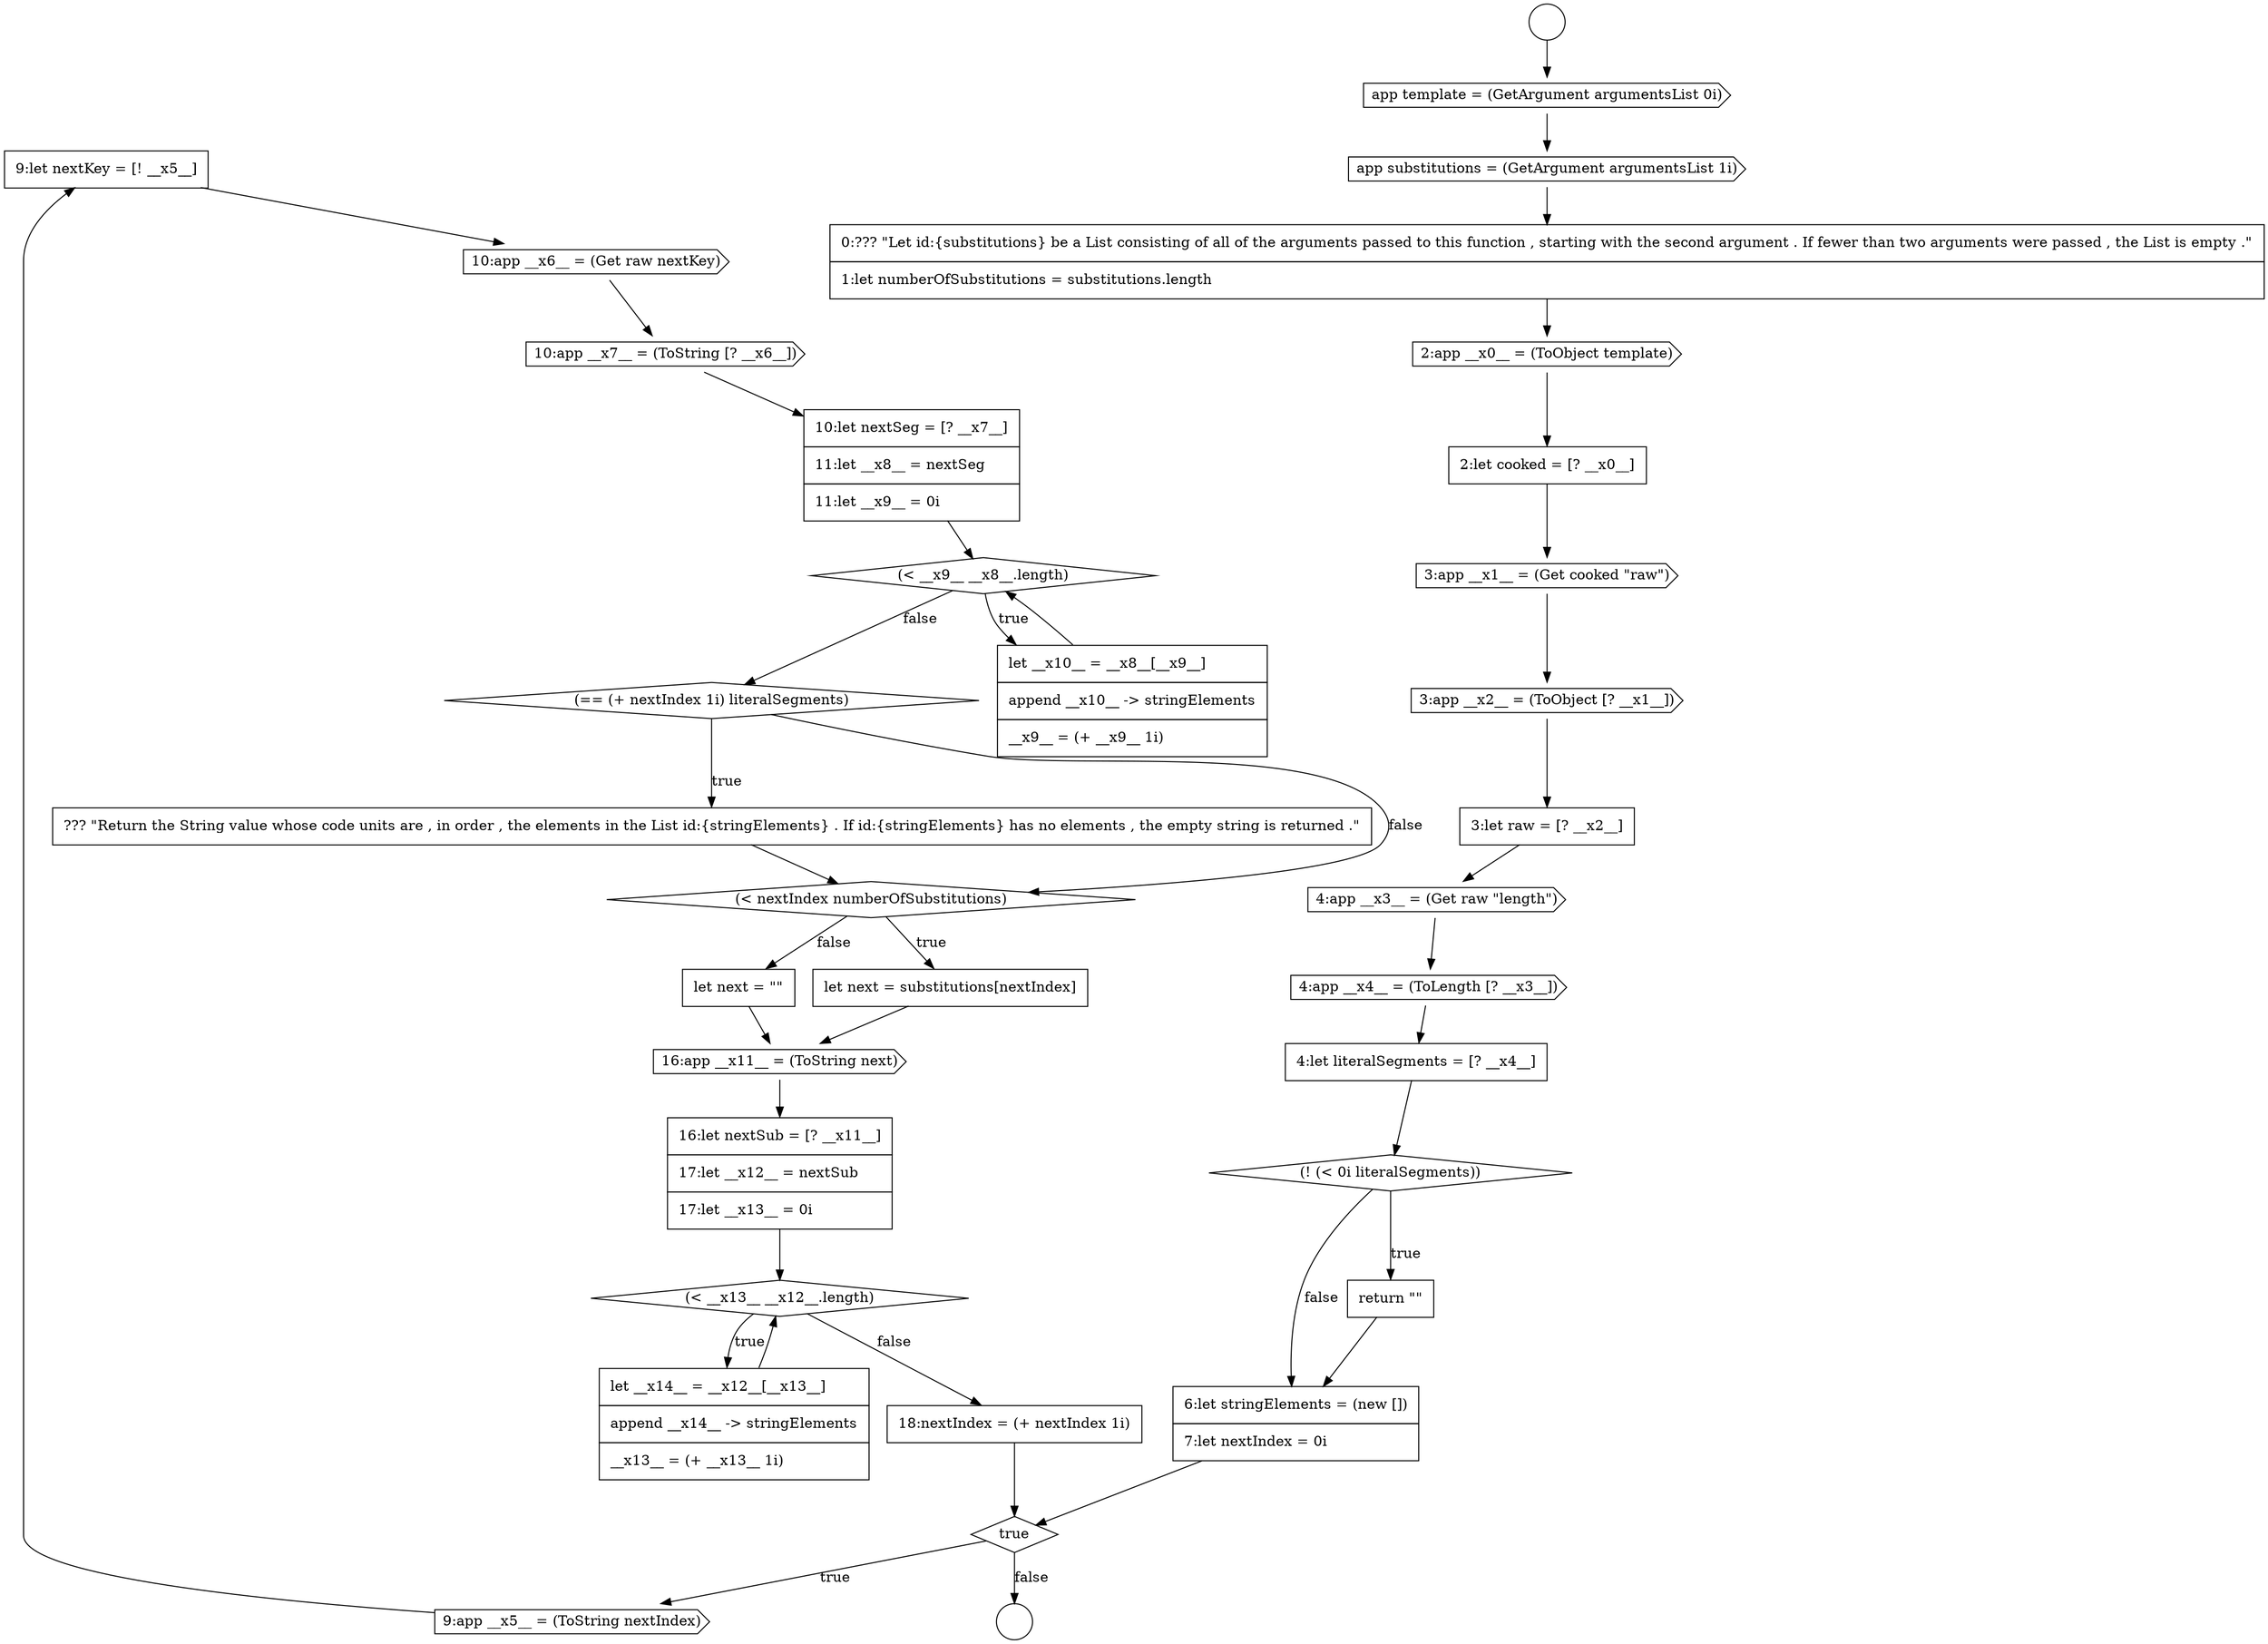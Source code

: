 digraph {
  node13219 [shape=none, margin=0, label=<<font color="black">
    <table border="0" cellborder="1" cellspacing="0" cellpadding="10">
      <tr><td align="left">9:let nextKey = [! __x5__]</td></tr>
    </table>
  </font>> color="black" fillcolor="white" style=filled]
  node13226 [shape=none, margin=0, label=<<font color="black">
    <table border="0" cellborder="1" cellspacing="0" cellpadding="10">
      <tr><td align="left">??? &quot;Return the String value whose code units are , in order , the elements in the List id:{stringElements} . If id:{stringElements} has no elements , the empty string is returned .&quot;</td></tr>
    </table>
  </font>> color="black" fillcolor="white" style=filled]
  node13218 [shape=cds, label=<<font color="black">9:app __x5__ = (ToString nextIndex)</font>> color="black" fillcolor="white" style=filled]
  node13222 [shape=none, margin=0, label=<<font color="black">
    <table border="0" cellborder="1" cellspacing="0" cellpadding="10">
      <tr><td align="left">10:let nextSeg = [? __x7__]</td></tr>
      <tr><td align="left">11:let __x8__ = nextSeg</td></tr>
      <tr><td align="left">11:let __x9__ = 0i</td></tr>
    </table>
  </font>> color="black" fillcolor="white" style=filled]
  node13205 [shape=none, margin=0, label=<<font color="black">
    <table border="0" cellborder="1" cellspacing="0" cellpadding="10">
      <tr><td align="left">0:??? &quot;Let id:{substitutions} be a List consisting of all of the arguments passed to this function , starting with the second argument . If fewer than two arguments were passed , the List is empty .&quot;</td></tr>
      <tr><td align="left">1:let numberOfSubstitutions = substitutions.length</td></tr>
    </table>
  </font>> color="black" fillcolor="white" style=filled]
  node13201 [shape=circle label=" " color="black" fillcolor="white" style=filled]
  node13217 [shape=diamond, label=<<font color="black">true</font>> color="black" fillcolor="white" style=filled]
  node13229 [shape=none, margin=0, label=<<font color="black">
    <table border="0" cellborder="1" cellspacing="0" cellpadding="10">
      <tr><td align="left">let next = &quot;&quot;</td></tr>
    </table>
  </font>> color="black" fillcolor="white" style=filled]
  node13211 [shape=cds, label=<<font color="black">4:app __x3__ = (Get raw &quot;length&quot;)</font>> color="black" fillcolor="white" style=filled]
  node13234 [shape=none, margin=0, label=<<font color="black">
    <table border="0" cellborder="1" cellspacing="0" cellpadding="10">
      <tr><td align="left">18:nextIndex = (+ nextIndex 1i)</td></tr>
    </table>
  </font>> color="black" fillcolor="white" style=filled]
  node13227 [shape=diamond, label=<<font color="black">(&lt; nextIndex numberOfSubstitutions)</font>> color="black" fillcolor="white" style=filled]
  node13212 [shape=cds, label=<<font color="black">4:app __x4__ = (ToLength [? __x3__])</font>> color="black" fillcolor="white" style=filled]
  node13202 [shape=circle label=" " color="black" fillcolor="white" style=filled]
  node13209 [shape=cds, label=<<font color="black">3:app __x2__ = (ToObject [? __x1__])</font>> color="black" fillcolor="white" style=filled]
  node13223 [shape=diamond, label=<<font color="black">(&lt; __x9__ __x8__.length)</font>> color="black" fillcolor="white" style=filled]
  node13216 [shape=none, margin=0, label=<<font color="black">
    <table border="0" cellborder="1" cellspacing="0" cellpadding="10">
      <tr><td align="left">6:let stringElements = (new [])</td></tr>
      <tr><td align="left">7:let nextIndex = 0i</td></tr>
    </table>
  </font>> color="black" fillcolor="white" style=filled]
  node13206 [shape=cds, label=<<font color="black">2:app __x0__ = (ToObject template)</font>> color="black" fillcolor="white" style=filled]
  node13231 [shape=none, margin=0, label=<<font color="black">
    <table border="0" cellborder="1" cellspacing="0" cellpadding="10">
      <tr><td align="left">16:let nextSub = [? __x11__]</td></tr>
      <tr><td align="left">17:let __x12__ = nextSub</td></tr>
      <tr><td align="left">17:let __x13__ = 0i</td></tr>
    </table>
  </font>> color="black" fillcolor="white" style=filled]
  node13228 [shape=none, margin=0, label=<<font color="black">
    <table border="0" cellborder="1" cellspacing="0" cellpadding="10">
      <tr><td align="left">let next = substitutions[nextIndex]</td></tr>
    </table>
  </font>> color="black" fillcolor="white" style=filled]
  node13233 [shape=none, margin=0, label=<<font color="black">
    <table border="0" cellborder="1" cellspacing="0" cellpadding="10">
      <tr><td align="left">let __x14__ = __x12__[__x13__]</td></tr>
      <tr><td align="left">append __x14__ -&gt; stringElements</td></tr>
      <tr><td align="left">__x13__ = (+ __x13__ 1i)</td></tr>
    </table>
  </font>> color="black" fillcolor="white" style=filled]
  node13213 [shape=none, margin=0, label=<<font color="black">
    <table border="0" cellborder="1" cellspacing="0" cellpadding="10">
      <tr><td align="left">4:let literalSegments = [? __x4__]</td></tr>
    </table>
  </font>> color="black" fillcolor="white" style=filled]
  node13232 [shape=diamond, label=<<font color="black">(&lt; __x13__ __x12__.length)</font>> color="black" fillcolor="white" style=filled]
  node13221 [shape=cds, label=<<font color="black">10:app __x7__ = (ToString [? __x6__])</font>> color="black" fillcolor="white" style=filled]
  node13210 [shape=none, margin=0, label=<<font color="black">
    <table border="0" cellborder="1" cellspacing="0" cellpadding="10">
      <tr><td align="left">3:let raw = [? __x2__]</td></tr>
    </table>
  </font>> color="black" fillcolor="white" style=filled]
  node13204 [shape=cds, label=<<font color="black">app substitutions = (GetArgument argumentsList 1i)</font>> color="black" fillcolor="white" style=filled]
  node13214 [shape=diamond, label=<<font color="black">(! (&lt; 0i literalSegments))</font>> color="black" fillcolor="white" style=filled]
  node13208 [shape=cds, label=<<font color="black">3:app __x1__ = (Get cooked &quot;raw&quot;)</font>> color="black" fillcolor="white" style=filled]
  node13224 [shape=none, margin=0, label=<<font color="black">
    <table border="0" cellborder="1" cellspacing="0" cellpadding="10">
      <tr><td align="left">let __x10__ = __x8__[__x9__]</td></tr>
      <tr><td align="left">append __x10__ -&gt; stringElements</td></tr>
      <tr><td align="left">__x9__ = (+ __x9__ 1i)</td></tr>
    </table>
  </font>> color="black" fillcolor="white" style=filled]
  node13203 [shape=cds, label=<<font color="black">app template = (GetArgument argumentsList 0i)</font>> color="black" fillcolor="white" style=filled]
  node13207 [shape=none, margin=0, label=<<font color="black">
    <table border="0" cellborder="1" cellspacing="0" cellpadding="10">
      <tr><td align="left">2:let cooked = [? __x0__]</td></tr>
    </table>
  </font>> color="black" fillcolor="white" style=filled]
  node13220 [shape=cds, label=<<font color="black">10:app __x6__ = (Get raw nextKey)</font>> color="black" fillcolor="white" style=filled]
  node13225 [shape=diamond, label=<<font color="black">(== (+ nextIndex 1i) literalSegments)</font>> color="black" fillcolor="white" style=filled]
  node13215 [shape=none, margin=0, label=<<font color="black">
    <table border="0" cellborder="1" cellspacing="0" cellpadding="10">
      <tr><td align="left">return &quot;&quot;</td></tr>
    </table>
  </font>> color="black" fillcolor="white" style=filled]
  node13230 [shape=cds, label=<<font color="black">16:app __x11__ = (ToString next)</font>> color="black" fillcolor="white" style=filled]
  node13226 -> node13227 [ color="black"]
  node13224 -> node13223 [ color="black"]
  node13204 -> node13205 [ color="black"]
  node13227 -> node13228 [label=<<font color="black">true</font>> color="black"]
  node13227 -> node13229 [label=<<font color="black">false</font>> color="black"]
  node13216 -> node13217 [ color="black"]
  node13212 -> node13213 [ color="black"]
  node13209 -> node13210 [ color="black"]
  node13223 -> node13224 [label=<<font color="black">true</font>> color="black"]
  node13223 -> node13225 [label=<<font color="black">false</font>> color="black"]
  node13232 -> node13233 [label=<<font color="black">true</font>> color="black"]
  node13232 -> node13234 [label=<<font color="black">false</font>> color="black"]
  node13231 -> node13232 [ color="black"]
  node13207 -> node13208 [ color="black"]
  node13201 -> node13203 [ color="black"]
  node13208 -> node13209 [ color="black"]
  node13218 -> node13219 [ color="black"]
  node13229 -> node13230 [ color="black"]
  node13222 -> node13223 [ color="black"]
  node13213 -> node13214 [ color="black"]
  node13211 -> node13212 [ color="black"]
  node13206 -> node13207 [ color="black"]
  node13228 -> node13230 [ color="black"]
  node13203 -> node13204 [ color="black"]
  node13230 -> node13231 [ color="black"]
  node13205 -> node13206 [ color="black"]
  node13210 -> node13211 [ color="black"]
  node13225 -> node13226 [label=<<font color="black">true</font>> color="black"]
  node13225 -> node13227 [label=<<font color="black">false</font>> color="black"]
  node13234 -> node13217 [ color="black"]
  node13221 -> node13222 [ color="black"]
  node13214 -> node13215 [label=<<font color="black">true</font>> color="black"]
  node13214 -> node13216 [label=<<font color="black">false</font>> color="black"]
  node13215 -> node13216 [ color="black"]
  node13220 -> node13221 [ color="black"]
  node13233 -> node13232 [ color="black"]
  node13219 -> node13220 [ color="black"]
  node13217 -> node13218 [label=<<font color="black">true</font>> color="black"]
  node13217 -> node13202 [label=<<font color="black">false</font>> color="black"]
}
